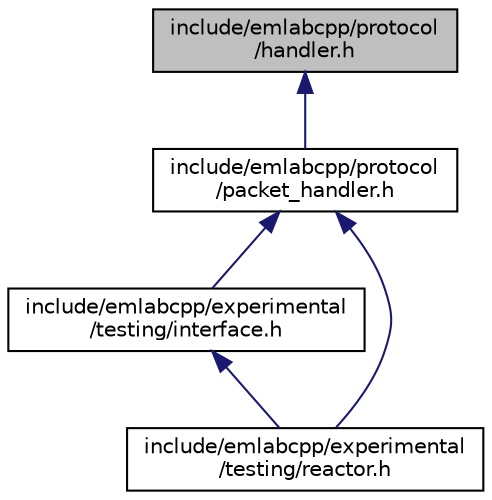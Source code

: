 digraph "include/emlabcpp/protocol/handler.h"
{
 // LATEX_PDF_SIZE
  edge [fontname="Helvetica",fontsize="10",labelfontname="Helvetica",labelfontsize="10"];
  node [fontname="Helvetica",fontsize="10",shape=record];
  Node1 [label="include/emlabcpp/protocol\l/handler.h",height=0.2,width=0.4,color="black", fillcolor="grey75", style="filled", fontcolor="black",tooltip=" "];
  Node1 -> Node2 [dir="back",color="midnightblue",fontsize="10",style="solid",fontname="Helvetica"];
  Node2 [label="include/emlabcpp/protocol\l/packet_handler.h",height=0.2,width=0.4,color="black", fillcolor="white", style="filled",URL="$packet__handler_8h.html",tooltip=" "];
  Node2 -> Node3 [dir="back",color="midnightblue",fontsize="10",style="solid",fontname="Helvetica"];
  Node3 [label="include/emlabcpp/experimental\l/testing/interface.h",height=0.2,width=0.4,color="black", fillcolor="white", style="filled",URL="$interface_8h.html",tooltip=" "];
  Node3 -> Node4 [dir="back",color="midnightblue",fontsize="10",style="solid",fontname="Helvetica"];
  Node4 [label="include/emlabcpp/experimental\l/testing/reactor.h",height=0.2,width=0.4,color="black", fillcolor="white", style="filled",URL="$reactor_8h.html",tooltip=" "];
  Node2 -> Node4 [dir="back",color="midnightblue",fontsize="10",style="solid",fontname="Helvetica"];
}
